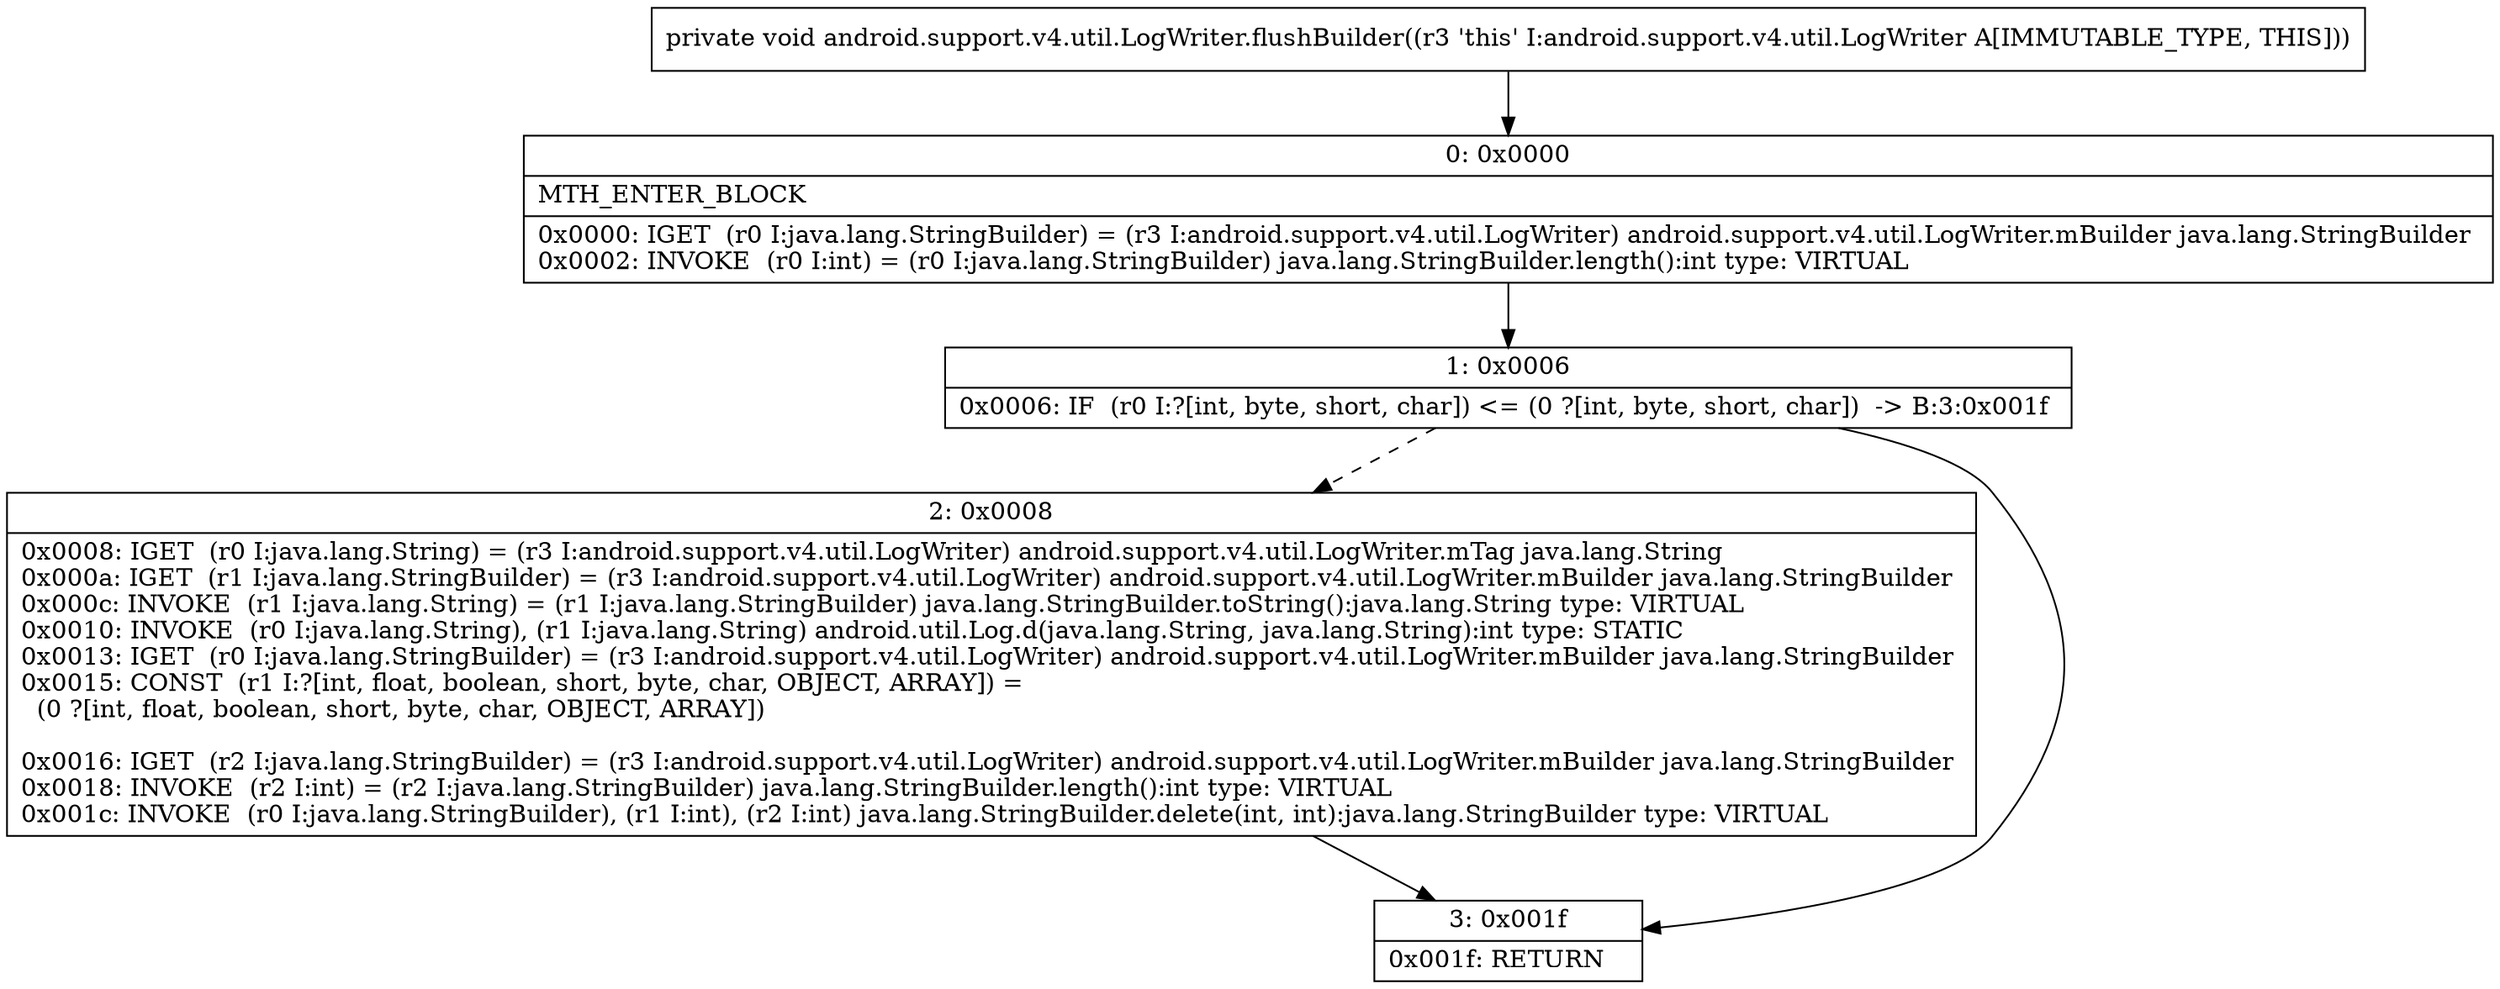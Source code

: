 digraph "CFG forandroid.support.v4.util.LogWriter.flushBuilder()V" {
Node_0 [shape=record,label="{0\:\ 0x0000|MTH_ENTER_BLOCK\l|0x0000: IGET  (r0 I:java.lang.StringBuilder) = (r3 I:android.support.v4.util.LogWriter) android.support.v4.util.LogWriter.mBuilder java.lang.StringBuilder \l0x0002: INVOKE  (r0 I:int) = (r0 I:java.lang.StringBuilder) java.lang.StringBuilder.length():int type: VIRTUAL \l}"];
Node_1 [shape=record,label="{1\:\ 0x0006|0x0006: IF  (r0 I:?[int, byte, short, char]) \<= (0 ?[int, byte, short, char])  \-\> B:3:0x001f \l}"];
Node_2 [shape=record,label="{2\:\ 0x0008|0x0008: IGET  (r0 I:java.lang.String) = (r3 I:android.support.v4.util.LogWriter) android.support.v4.util.LogWriter.mTag java.lang.String \l0x000a: IGET  (r1 I:java.lang.StringBuilder) = (r3 I:android.support.v4.util.LogWriter) android.support.v4.util.LogWriter.mBuilder java.lang.StringBuilder \l0x000c: INVOKE  (r1 I:java.lang.String) = (r1 I:java.lang.StringBuilder) java.lang.StringBuilder.toString():java.lang.String type: VIRTUAL \l0x0010: INVOKE  (r0 I:java.lang.String), (r1 I:java.lang.String) android.util.Log.d(java.lang.String, java.lang.String):int type: STATIC \l0x0013: IGET  (r0 I:java.lang.StringBuilder) = (r3 I:android.support.v4.util.LogWriter) android.support.v4.util.LogWriter.mBuilder java.lang.StringBuilder \l0x0015: CONST  (r1 I:?[int, float, boolean, short, byte, char, OBJECT, ARRAY]) = \l  (0 ?[int, float, boolean, short, byte, char, OBJECT, ARRAY])\l \l0x0016: IGET  (r2 I:java.lang.StringBuilder) = (r3 I:android.support.v4.util.LogWriter) android.support.v4.util.LogWriter.mBuilder java.lang.StringBuilder \l0x0018: INVOKE  (r2 I:int) = (r2 I:java.lang.StringBuilder) java.lang.StringBuilder.length():int type: VIRTUAL \l0x001c: INVOKE  (r0 I:java.lang.StringBuilder), (r1 I:int), (r2 I:int) java.lang.StringBuilder.delete(int, int):java.lang.StringBuilder type: VIRTUAL \l}"];
Node_3 [shape=record,label="{3\:\ 0x001f|0x001f: RETURN   \l}"];
MethodNode[shape=record,label="{private void android.support.v4.util.LogWriter.flushBuilder((r3 'this' I:android.support.v4.util.LogWriter A[IMMUTABLE_TYPE, THIS])) }"];
MethodNode -> Node_0;
Node_0 -> Node_1;
Node_1 -> Node_2[style=dashed];
Node_1 -> Node_3;
Node_2 -> Node_3;
}

